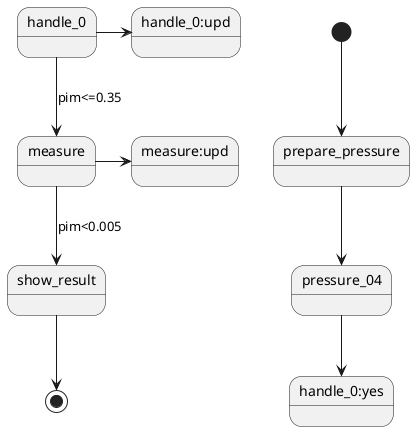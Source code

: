 @startuml
[*]-->prepare_pressure
prepare_pressure-->pressure_04
pressure_04-->handle_0:yes
handle_0->handle_0:upd
handle_0-->measure:pim<=0.35
measure->measure:upd
measure-->show_result:pim<0.005
show_result-->[*]
@enduml